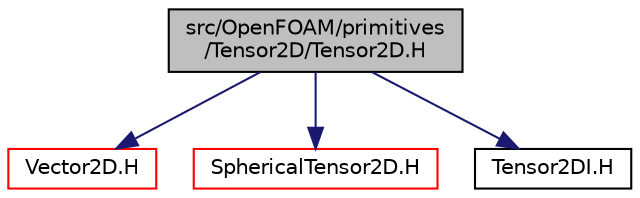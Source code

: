 digraph "src/OpenFOAM/primitives/Tensor2D/Tensor2D.H"
{
  bgcolor="transparent";
  edge [fontname="Helvetica",fontsize="10",labelfontname="Helvetica",labelfontsize="10"];
  node [fontname="Helvetica",fontsize="10",shape=record];
  Node1 [label="src/OpenFOAM/primitives\l/Tensor2D/Tensor2D.H",height=0.2,width=0.4,color="black", fillcolor="grey75", style="filled", fontcolor="black"];
  Node1 -> Node2 [color="midnightblue",fontsize="10",style="solid",fontname="Helvetica"];
  Node2 [label="Vector2D.H",height=0.2,width=0.4,color="red",URL="$a09237.html"];
  Node1 -> Node3 [color="midnightblue",fontsize="10",style="solid",fontname="Helvetica"];
  Node3 [label="SphericalTensor2D.H",height=0.2,width=0.4,color="red",URL="$a09142.html"];
  Node1 -> Node4 [color="midnightblue",fontsize="10",style="solid",fontname="Helvetica"];
  Node4 [label="Tensor2DI.H",height=0.2,width=0.4,color="black",URL="$a09212.html"];
}
